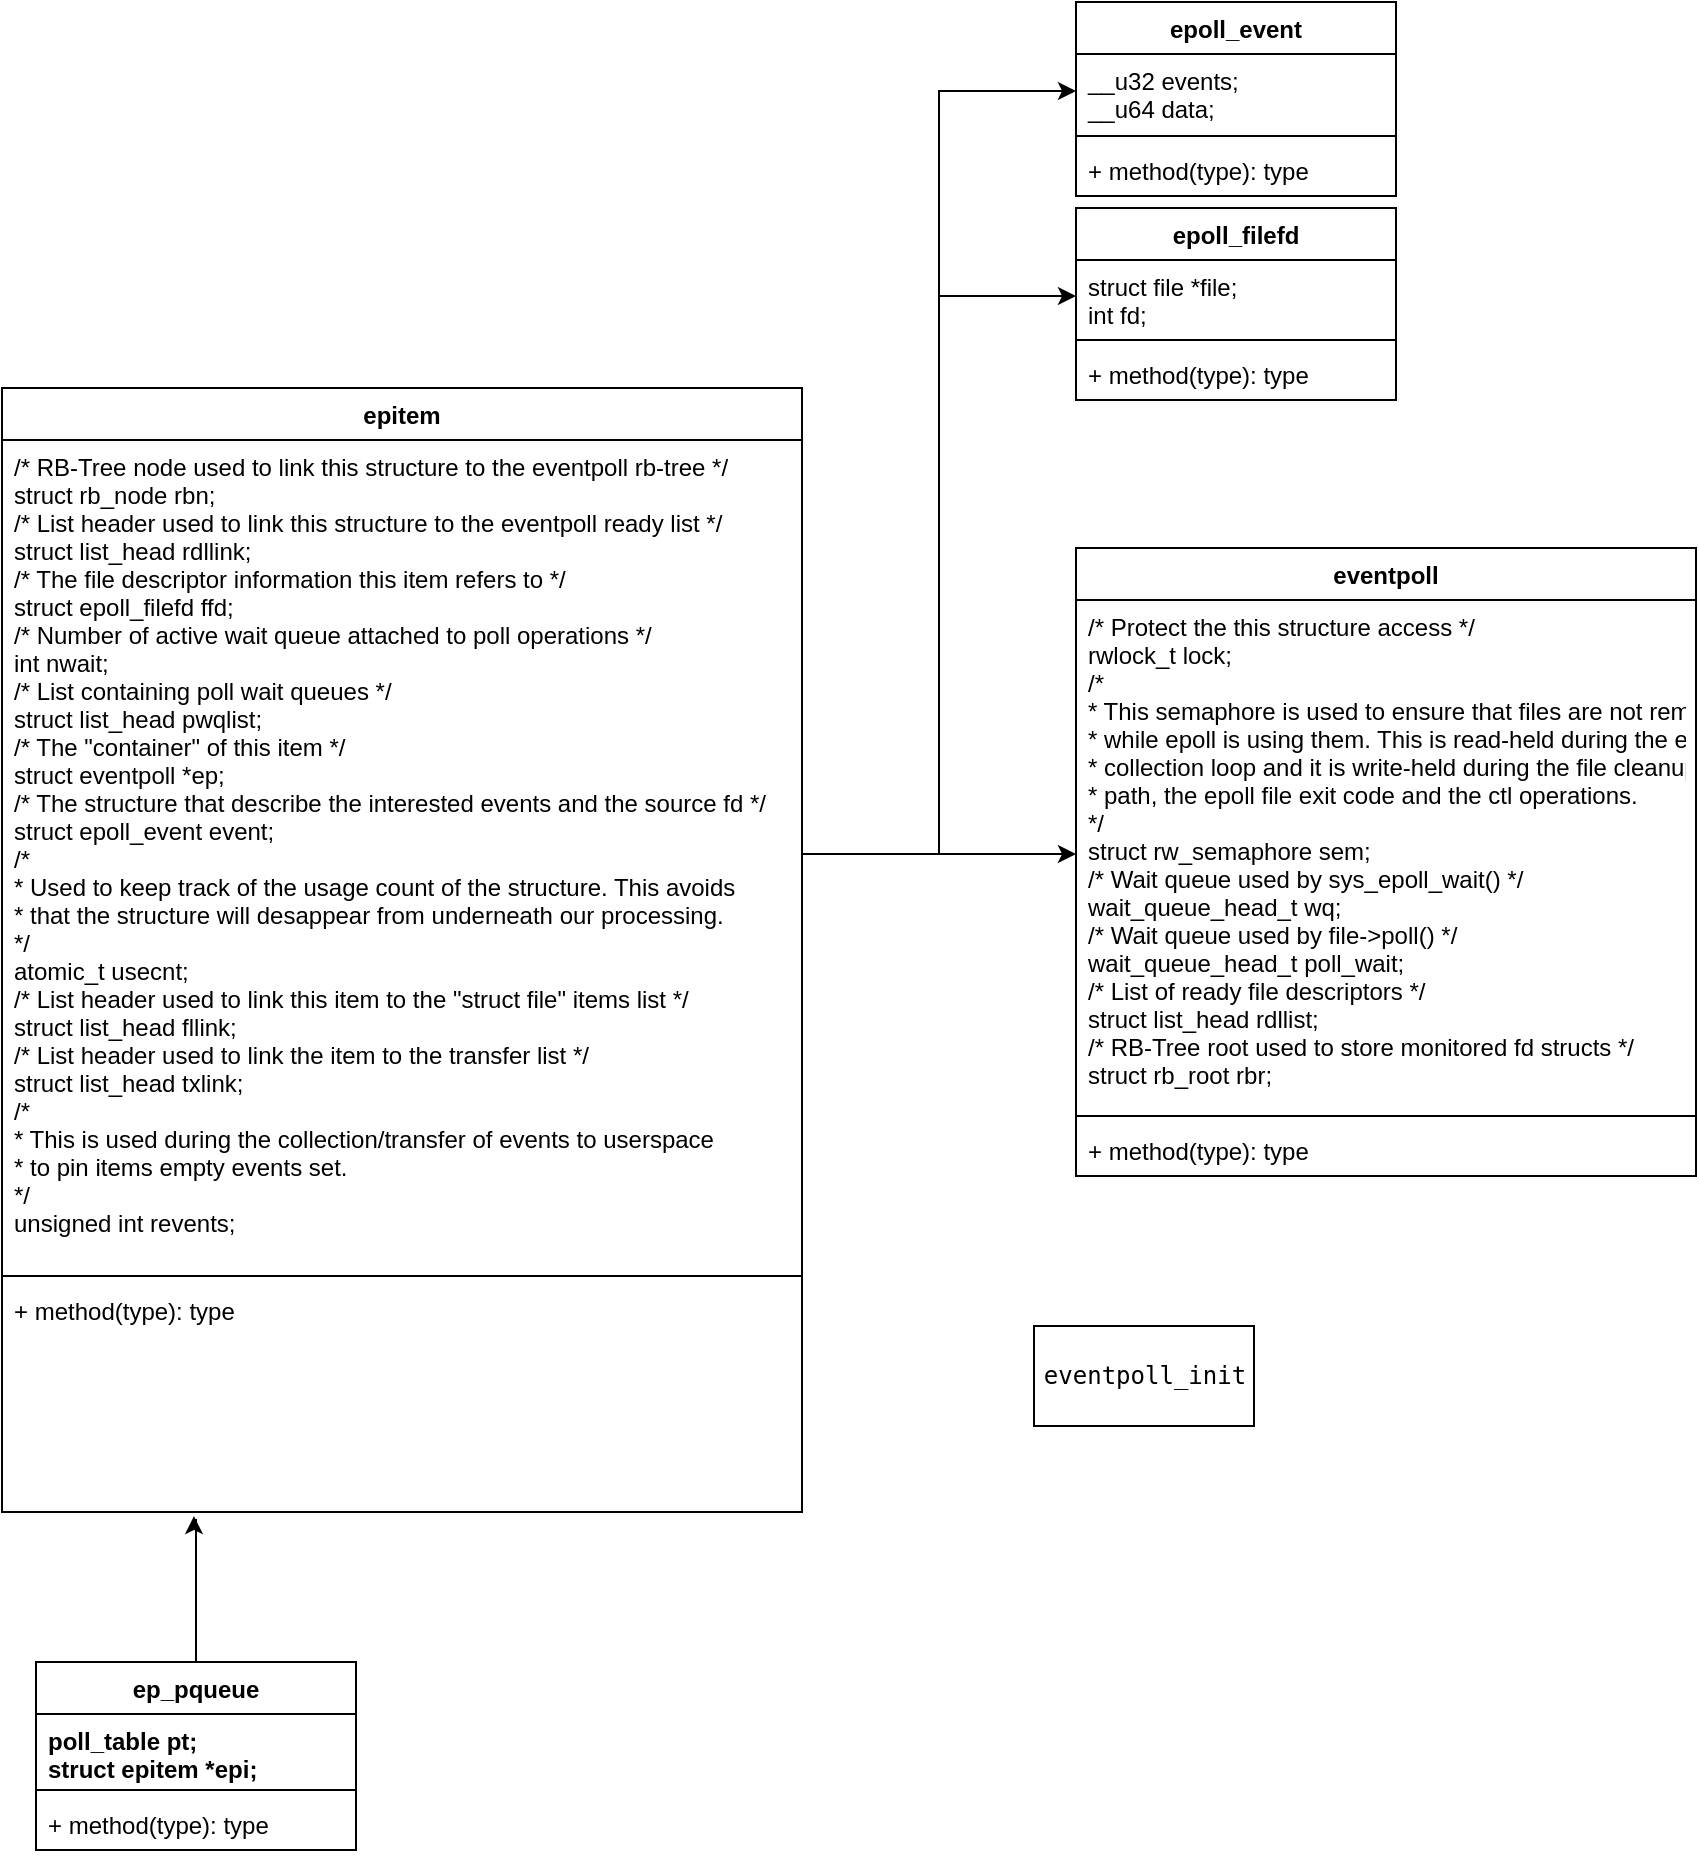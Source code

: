 <mxfile version="10.4.7" type="github"><diagram id="craqX8VbKErLSzMx446K" name="Page-1"><mxGraphModel dx="885" dy="1472" grid="0" gridSize="10" guides="1" tooltips="1" connect="1" arrows="1" fold="1" page="0" pageScale="1" pageWidth="827" pageHeight="1169" math="0" shadow="0"><root><mxCell id="0"/><mxCell id="1" parent="0"/><mxCell id="ZwNpzpnpfVniahjFfzZO-1" value="epitem" style="swimlane;fontStyle=1;align=center;verticalAlign=top;childLayout=stackLayout;horizontal=1;startSize=26;horizontalStack=0;resizeParent=1;resizeParentMax=0;resizeLast=0;collapsible=1;marginBottom=0;" vertex="1" parent="1"><mxGeometry x="13" y="170" width="400" height="562" as="geometry"/></mxCell><mxCell id="ZwNpzpnpfVniahjFfzZO-2" value="/* RB-Tree node used to link this structure to the eventpoll rb-tree */&#xa;struct rb_node rbn;&#xa;/* List header used to link this structure to the eventpoll ready list */&#xa;struct list_head rdllink;&#xa;/* The file descriptor information this item refers to */&#xa;struct epoll_filefd ffd;&#xa;/* Number of active wait queue attached to poll operations */&#xa;int nwait;&#xa;/* List containing poll wait queues */&#xa;struct list_head pwqlist;&#xa;/* The &quot;container&quot; of this item */&#xa;struct eventpoll *ep;&#xa;/* The structure that describe the interested events and the source fd */&#xa;struct epoll_event event;&#xa;/*&#xa; * Used to keep track of the usage count of the structure. This avoids&#xa; * that the structure will desappear from underneath our processing.&#xa; */&#xa;atomic_t usecnt;&#xa;/* List header used to link this item to the &quot;struct file&quot; items list */&#xa;struct list_head fllink;&#xa;/* List header used to link the item to the transfer list */&#xa;struct list_head txlink;&#xa;/*&#xa; * This is used during the collection/transfer of events to userspace&#xa; * to pin items empty events set.&#xa; */&#xa;unsigned int revents;" style="text;strokeColor=none;fillColor=none;align=left;verticalAlign=top;spacingLeft=4;spacingRight=4;overflow=hidden;rotatable=0;points=[[0,0.5],[1,0.5]];portConstraint=eastwest;" vertex="1" parent="ZwNpzpnpfVniahjFfzZO-1"><mxGeometry y="26" width="400" height="414" as="geometry"/></mxCell><mxCell id="ZwNpzpnpfVniahjFfzZO-3" value="" style="line;strokeWidth=1;fillColor=none;align=left;verticalAlign=middle;spacingTop=-1;spacingLeft=3;spacingRight=3;rotatable=0;labelPosition=right;points=[];portConstraint=eastwest;" vertex="1" parent="ZwNpzpnpfVniahjFfzZO-1"><mxGeometry y="440" width="400" height="8" as="geometry"/></mxCell><mxCell id="ZwNpzpnpfVniahjFfzZO-4" value="+ method(type): type" style="text;strokeColor=none;fillColor=none;align=left;verticalAlign=top;spacingLeft=4;spacingRight=4;overflow=hidden;rotatable=0;points=[[0,0.5],[1,0.5]];portConstraint=eastwest;" vertex="1" parent="ZwNpzpnpfVniahjFfzZO-1"><mxGeometry y="448" width="400" height="114" as="geometry"/></mxCell><mxCell id="pTRS4t-ar3EstqvLFvJx-5" style="edgeStyle=orthogonalEdgeStyle;rounded=0;orthogonalLoop=1;jettySize=auto;html=1;exitX=0.5;exitY=0;exitDx=0;exitDy=0;entryX=0.24;entryY=1.018;entryDx=0;entryDy=0;entryPerimeter=0;" edge="1" parent="1" source="pTRS4t-ar3EstqvLFvJx-1" target="ZwNpzpnpfVniahjFfzZO-4"><mxGeometry relative="1" as="geometry"><Array as="points"><mxPoint x="110" y="736"/><mxPoint x="109" y="736"/></Array></mxGeometry></mxCell><mxCell id="pTRS4t-ar3EstqvLFvJx-1" value="ep_pqueue" style="swimlane;fontStyle=1;align=center;verticalAlign=top;childLayout=stackLayout;horizontal=1;startSize=26;horizontalStack=0;resizeParent=1;resizeParentMax=0;resizeLast=0;collapsible=1;marginBottom=0;" vertex="1" parent="1"><mxGeometry x="30" y="807" width="160" height="94" as="geometry"/></mxCell><mxCell id="pTRS4t-ar3EstqvLFvJx-2" value="poll_table pt;&#xa;struct epitem *epi;" style="text;strokeColor=none;fillColor=none;align=left;verticalAlign=top;spacingLeft=4;spacingRight=4;overflow=hidden;rotatable=0;points=[[0,0.5],[1,0.5]];portConstraint=eastwest;fontStyle=1" vertex="1" parent="pTRS4t-ar3EstqvLFvJx-1"><mxGeometry y="26" width="160" height="34" as="geometry"/></mxCell><mxCell id="pTRS4t-ar3EstqvLFvJx-3" value="" style="line;strokeWidth=1;fillColor=none;align=left;verticalAlign=middle;spacingTop=-1;spacingLeft=3;spacingRight=3;rotatable=0;labelPosition=right;points=[];portConstraint=eastwest;" vertex="1" parent="pTRS4t-ar3EstqvLFvJx-1"><mxGeometry y="60" width="160" height="8" as="geometry"/></mxCell><mxCell id="pTRS4t-ar3EstqvLFvJx-4" value="+ method(type): type" style="text;strokeColor=none;fillColor=none;align=left;verticalAlign=top;spacingLeft=4;spacingRight=4;overflow=hidden;rotatable=0;points=[[0,0.5],[1,0.5]];portConstraint=eastwest;" vertex="1" parent="pTRS4t-ar3EstqvLFvJx-1"><mxGeometry y="68" width="160" height="26" as="geometry"/></mxCell><mxCell id="pTRS4t-ar3EstqvLFvJx-7" value="eventpoll" style="swimlane;fontStyle=1;align=center;verticalAlign=top;childLayout=stackLayout;horizontal=1;startSize=26;horizontalStack=0;resizeParent=1;resizeParentMax=0;resizeLast=0;collapsible=1;marginBottom=0;" vertex="1" parent="1"><mxGeometry x="550" y="250" width="310" height="314" as="geometry"/></mxCell><mxCell id="pTRS4t-ar3EstqvLFvJx-8" value="/* Protect the this structure access */&#xa;rwlock_t lock;&#xa;/*&#xa; * This semaphore is used to ensure that files are not removed&#xa; * while epoll is using them. This is read-held during the event&#xa; * collection loop and it is write-held during the file cleanup&#xa; * path, the epoll file exit code and the ctl operations.&#xa; */&#xa;struct rw_semaphore sem;&#xa;/* Wait queue used by sys_epoll_wait() */&#xa;wait_queue_head_t wq;&#xa;/* Wait queue used by file-&gt;poll() */&#xa;wait_queue_head_t poll_wait;&#xa;/* List of ready file descriptors */&#xa;struct list_head rdllist;&#xa;/* RB-Tree root used to store monitored fd structs */&#xa;struct rb_root rbr;" style="text;strokeColor=none;fillColor=none;align=left;verticalAlign=top;spacingLeft=4;spacingRight=4;overflow=hidden;rotatable=0;points=[[0,0.5],[1,0.5]];portConstraint=eastwest;" vertex="1" parent="pTRS4t-ar3EstqvLFvJx-7"><mxGeometry y="26" width="310" height="254" as="geometry"/></mxCell><mxCell id="pTRS4t-ar3EstqvLFvJx-9" value="" style="line;strokeWidth=1;fillColor=none;align=left;verticalAlign=middle;spacingTop=-1;spacingLeft=3;spacingRight=3;rotatable=0;labelPosition=right;points=[];portConstraint=eastwest;" vertex="1" parent="pTRS4t-ar3EstqvLFvJx-7"><mxGeometry y="280" width="310" height="8" as="geometry"/></mxCell><mxCell id="pTRS4t-ar3EstqvLFvJx-10" value="+ method(type): type" style="text;strokeColor=none;fillColor=none;align=left;verticalAlign=top;spacingLeft=4;spacingRight=4;overflow=hidden;rotatable=0;points=[[0,0.5],[1,0.5]];portConstraint=eastwest;" vertex="1" parent="pTRS4t-ar3EstqvLFvJx-7"><mxGeometry y="288" width="310" height="26" as="geometry"/></mxCell><mxCell id="pTRS4t-ar3EstqvLFvJx-11" style="edgeStyle=orthogonalEdgeStyle;rounded=0;orthogonalLoop=1;jettySize=auto;html=1;exitX=1;exitY=0.5;exitDx=0;exitDy=0;entryX=0;entryY=0.5;entryDx=0;entryDy=0;" edge="1" parent="1" source="ZwNpzpnpfVniahjFfzZO-2" target="pTRS4t-ar3EstqvLFvJx-8"><mxGeometry relative="1" as="geometry"/></mxCell><mxCell id="pTRS4t-ar3EstqvLFvJx-12" value="epoll_filefd" style="swimlane;fontStyle=1;align=center;verticalAlign=top;childLayout=stackLayout;horizontal=1;startSize=26;horizontalStack=0;resizeParent=1;resizeParentMax=0;resizeLast=0;collapsible=1;marginBottom=0;" vertex="1" parent="1"><mxGeometry x="550" y="80" width="160" height="96" as="geometry"/></mxCell><mxCell id="pTRS4t-ar3EstqvLFvJx-13" value="struct file *file;&#xa;int fd;" style="text;strokeColor=none;fillColor=none;align=left;verticalAlign=top;spacingLeft=4;spacingRight=4;overflow=hidden;rotatable=0;points=[[0,0.5],[1,0.5]];portConstraint=eastwest;" vertex="1" parent="pTRS4t-ar3EstqvLFvJx-12"><mxGeometry y="26" width="160" height="36" as="geometry"/></mxCell><mxCell id="pTRS4t-ar3EstqvLFvJx-14" value="" style="line;strokeWidth=1;fillColor=none;align=left;verticalAlign=middle;spacingTop=-1;spacingLeft=3;spacingRight=3;rotatable=0;labelPosition=right;points=[];portConstraint=eastwest;" vertex="1" parent="pTRS4t-ar3EstqvLFvJx-12"><mxGeometry y="62" width="160" height="8" as="geometry"/></mxCell><mxCell id="pTRS4t-ar3EstqvLFvJx-15" value="+ method(type): type" style="text;strokeColor=none;fillColor=none;align=left;verticalAlign=top;spacingLeft=4;spacingRight=4;overflow=hidden;rotatable=0;points=[[0,0.5],[1,0.5]];portConstraint=eastwest;" vertex="1" parent="pTRS4t-ar3EstqvLFvJx-12"><mxGeometry y="70" width="160" height="26" as="geometry"/></mxCell><mxCell id="pTRS4t-ar3EstqvLFvJx-16" style="edgeStyle=orthogonalEdgeStyle;rounded=0;orthogonalLoop=1;jettySize=auto;html=1;exitX=1;exitY=0.5;exitDx=0;exitDy=0;entryX=0;entryY=0.5;entryDx=0;entryDy=0;" edge="1" parent="1" source="ZwNpzpnpfVniahjFfzZO-2" target="pTRS4t-ar3EstqvLFvJx-13"><mxGeometry relative="1" as="geometry"/></mxCell><mxCell id="pTRS4t-ar3EstqvLFvJx-17" value="epoll_event" style="swimlane;fontStyle=1;align=center;verticalAlign=top;childLayout=stackLayout;horizontal=1;startSize=26;horizontalStack=0;resizeParent=1;resizeParentMax=0;resizeLast=0;collapsible=1;marginBottom=0;" vertex="1" parent="1"><mxGeometry x="550" y="-23" width="160" height="97" as="geometry"/></mxCell><mxCell id="pTRS4t-ar3EstqvLFvJx-18" value="__u32 events;&#xa;__u64 data;" style="text;strokeColor=none;fillColor=none;align=left;verticalAlign=top;spacingLeft=4;spacingRight=4;overflow=hidden;rotatable=0;points=[[0,0.5],[1,0.5]];portConstraint=eastwest;" vertex="1" parent="pTRS4t-ar3EstqvLFvJx-17"><mxGeometry y="26" width="160" height="37" as="geometry"/></mxCell><mxCell id="pTRS4t-ar3EstqvLFvJx-19" value="" style="line;strokeWidth=1;fillColor=none;align=left;verticalAlign=middle;spacingTop=-1;spacingLeft=3;spacingRight=3;rotatable=0;labelPosition=right;points=[];portConstraint=eastwest;" vertex="1" parent="pTRS4t-ar3EstqvLFvJx-17"><mxGeometry y="63" width="160" height="8" as="geometry"/></mxCell><mxCell id="pTRS4t-ar3EstqvLFvJx-20" value="+ method(type): type" style="text;strokeColor=none;fillColor=none;align=left;verticalAlign=top;spacingLeft=4;spacingRight=4;overflow=hidden;rotatable=0;points=[[0,0.5],[1,0.5]];portConstraint=eastwest;" vertex="1" parent="pTRS4t-ar3EstqvLFvJx-17"><mxGeometry y="71" width="160" height="26" as="geometry"/></mxCell><mxCell id="pTRS4t-ar3EstqvLFvJx-21" style="edgeStyle=orthogonalEdgeStyle;rounded=0;orthogonalLoop=1;jettySize=auto;html=1;exitX=1;exitY=0.5;exitDx=0;exitDy=0;entryX=0;entryY=0.5;entryDx=0;entryDy=0;" edge="1" parent="1" source="ZwNpzpnpfVniahjFfzZO-2" target="pTRS4t-ar3EstqvLFvJx-18"><mxGeometry relative="1" as="geometry"/></mxCell><mxCell id="pTRS4t-ar3EstqvLFvJx-22" value="&lt;pre&gt;&lt;pre&gt;eventpoll_init&lt;/pre&gt;&lt;/pre&gt;" style="html=1;" vertex="1" parent="1"><mxGeometry x="529" y="639" width="110" height="50" as="geometry"/></mxCell></root></mxGraphModel></diagram><diagram id="-ZCMKP1ulpf9dJ_kqjk6" name="Page-2"><mxGraphModel dx="885" dy="1072" grid="1" gridSize="10" guides="1" tooltips="1" connect="1" arrows="1" fold="1" page="1" pageScale="1" pageWidth="827" pageHeight="1169" math="0" shadow="0"><root><mxCell id="fauBvXREwgcCbehzr2Qg-0"/><mxCell id="fauBvXREwgcCbehzr2Qg-1" parent="fauBvXREwgcCbehzr2Qg-0"/></root></mxGraphModel></diagram></mxfile>